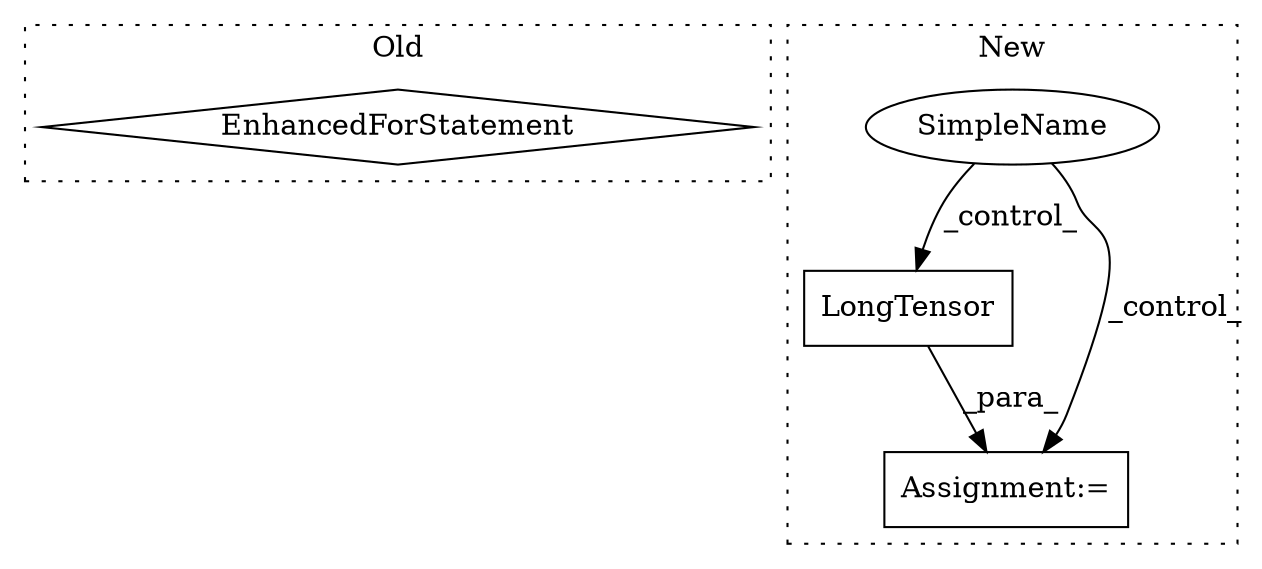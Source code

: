 digraph G {
subgraph cluster0 {
1 [label="EnhancedForStatement" a="70" s="5740,5837" l="75,2" shape="diamond"];
label = "Old";
style="dotted";
}
subgraph cluster1 {
2 [label="LongTensor" a="32" s="6023,6197" l="11,1" shape="box"];
3 [label="Assignment:=" a="7" s="6016" l="1" shape="box"];
4 [label="SimpleName" a="42" s="5546" l="7" shape="ellipse"];
label = "New";
style="dotted";
}
2 -> 3 [label="_para_"];
4 -> 3 [label="_control_"];
4 -> 2 [label="_control_"];
}